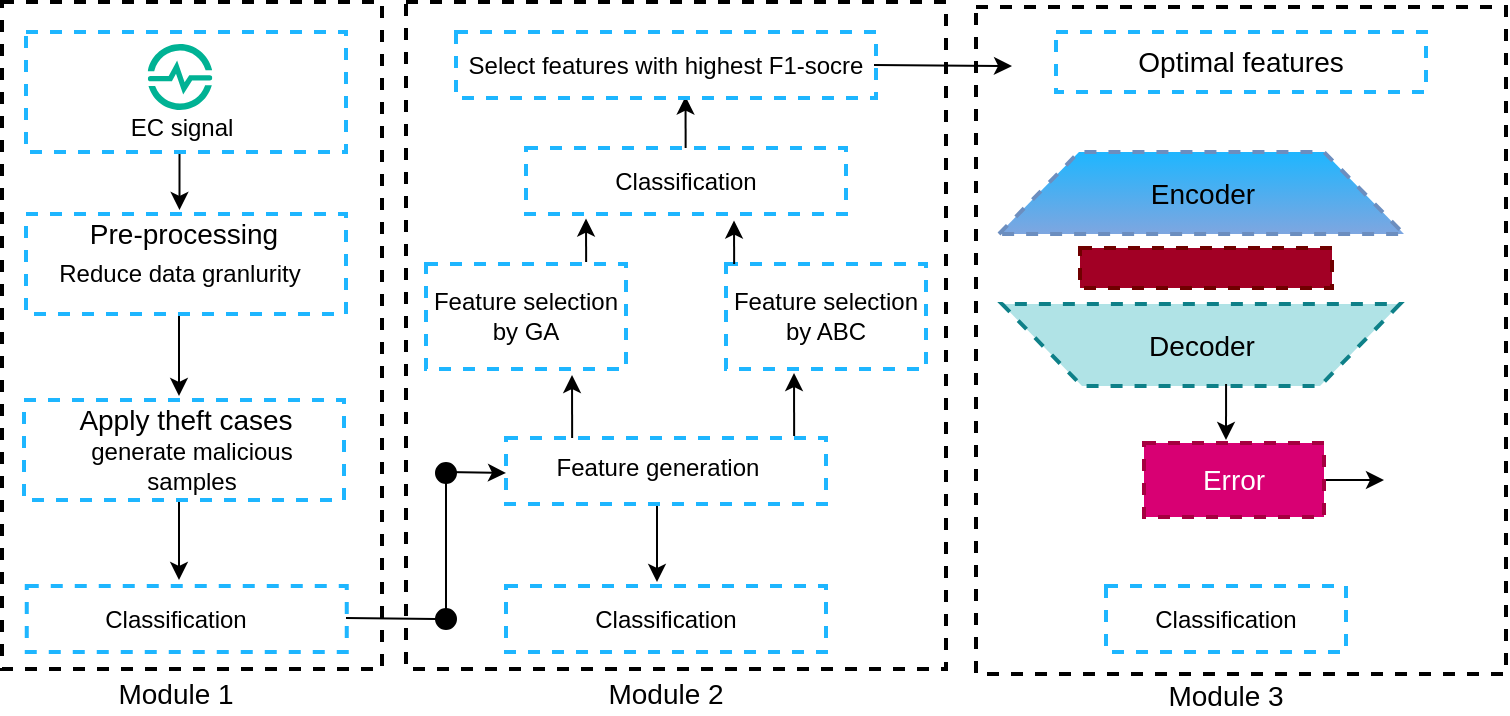 <mxfile version="14.7.2" type="github">
  <diagram id="WFFXcrMp-PiCFahsQSqo" name="Page-1">
    <mxGraphModel dx="1718" dy="482" grid="1" gridSize="10" guides="1" tooltips="1" connect="1" arrows="1" fold="1" page="1" pageScale="1" pageWidth="850" pageHeight="1100" math="1" shadow="0">
      <root>
        <mxCell id="0" />
        <mxCell id="1" parent="0" />
        <mxCell id="zxuzrYDHCOBBWx1caKwt-47" value="" style="rounded=0;whiteSpace=wrap;html=1;strokeWidth=2;fillColor=none;dashed=1;" vertex="1" parent="1">
          <mxGeometry x="485" y="7.5" width="265" height="333.5" as="geometry" />
        </mxCell>
        <mxCell id="zxuzrYDHCOBBWx1caKwt-71" value="" style="endArrow=classic;html=1;" edge="1" parent="1">
          <mxGeometry width="50" height="50" relative="1" as="geometry">
            <mxPoint x="654" y="244" as="sourcePoint" />
            <mxPoint x="689" y="244" as="targetPoint" />
          </mxGeometry>
        </mxCell>
        <mxCell id="zxuzrYDHCOBBWx1caKwt-49" value="" style="rounded=0;whiteSpace=wrap;html=1;strokeWidth=2;fillColor=none;dashed=1;" vertex="1" parent="1">
          <mxGeometry x="-2" y="5" width="190" height="333.5" as="geometry" />
        </mxCell>
        <mxCell id="zxuzrYDHCOBBWx1caKwt-5" value="" style="endArrow=classic;html=1;" edge="1" parent="1">
          <mxGeometry width="50" height="50" relative="1" as="geometry">
            <mxPoint x="86.75" y="79" as="sourcePoint" />
            <mxPoint x="86.75" y="109" as="targetPoint" />
          </mxGeometry>
        </mxCell>
        <mxCell id="zxuzrYDHCOBBWx1caKwt-48" value="" style="rounded=0;whiteSpace=wrap;html=1;strokeWidth=2;fillColor=none;dashed=1;" vertex="1" parent="1">
          <mxGeometry x="200" y="5" width="270" height="333.5" as="geometry" />
        </mxCell>
        <mxCell id="zxuzrYDHCOBBWx1caKwt-40" value="" style="endArrow=classic;html=1;exitX=0.138;exitY=-0.091;exitDx=0;exitDy=0;exitPerimeter=0;" edge="1" parent="1">
          <mxGeometry width="50" height="50" relative="1" as="geometry">
            <mxPoint x="339.83" y="78" as="sourcePoint" />
            <mxPoint x="339.75" y="52.25" as="targetPoint" />
          </mxGeometry>
        </mxCell>
        <mxCell id="zxuzrYDHCOBBWx1caKwt-38" value="" style="endArrow=classic;html=1;exitX=0.138;exitY=-0.091;exitDx=0;exitDy=0;exitPerimeter=0;" edge="1" parent="1">
          <mxGeometry width="50" height="50" relative="1" as="geometry">
            <mxPoint x="290.08" y="135" as="sourcePoint" />
            <mxPoint x="290" y="113.25" as="targetPoint" />
          </mxGeometry>
        </mxCell>
        <mxCell id="zxuzrYDHCOBBWx1caKwt-34" value="" style="endArrow=classic;html=1;exitX=0.138;exitY=-0.091;exitDx=0;exitDy=0;exitPerimeter=0;" edge="1" parent="1">
          <mxGeometry width="50" height="50" relative="1" as="geometry">
            <mxPoint x="394.08" y="222" as="sourcePoint" />
            <mxPoint x="394" y="190.5" as="targetPoint" />
          </mxGeometry>
        </mxCell>
        <mxCell id="zxuzrYDHCOBBWx1caKwt-10" value="" style="endArrow=classic;html=1;" edge="1" parent="1">
          <mxGeometry width="50" height="50" relative="1" as="geometry">
            <mxPoint x="86.5" y="160" as="sourcePoint" />
            <mxPoint x="86.5" y="202" as="targetPoint" />
          </mxGeometry>
        </mxCell>
        <mxCell id="zxuzrYDHCOBBWx1caKwt-14" value="" style="endArrow=classic;html=1;" edge="1" parent="1">
          <mxGeometry width="50" height="50" relative="1" as="geometry">
            <mxPoint x="86.5" y="254" as="sourcePoint" />
            <mxPoint x="86.5" y="294" as="targetPoint" />
          </mxGeometry>
        </mxCell>
        <mxCell id="zxuzrYDHCOBBWx1caKwt-29" value="" style="endArrow=classic;html=1;" edge="1" parent="1">
          <mxGeometry width="50" height="50" relative="1" as="geometry">
            <mxPoint x="325.5" y="255" as="sourcePoint" />
            <mxPoint x="325.5" y="295" as="targetPoint" />
          </mxGeometry>
        </mxCell>
        <mxCell id="zxuzrYDHCOBBWx1caKwt-2" value="" style="rounded=0;whiteSpace=wrap;html=1;dashed=1;strokeWidth=2;fillColor=none;strokeColor=#1EB6FF;" vertex="1" parent="1">
          <mxGeometry x="10" y="20" width="160" height="60" as="geometry" />
        </mxCell>
        <mxCell id="zxuzrYDHCOBBWx1caKwt-3" value="EC signal" style="text;html=1;strokeColor=none;fillColor=none;align=center;verticalAlign=middle;whiteSpace=wrap;rounded=0;dashed=1;" vertex="1" parent="1">
          <mxGeometry x="53" y="58" width="70" height="20" as="geometry" />
        </mxCell>
        <mxCell id="zxuzrYDHCOBBWx1caKwt-6" value="" style="rounded=0;whiteSpace=wrap;html=1;dashed=1;strokeWidth=2;fillColor=none;strokeColor=#1EB6FF;" vertex="1" parent="1">
          <mxGeometry x="10" y="111" width="160" height="50" as="geometry" />
        </mxCell>
        <mxCell id="zxuzrYDHCOBBWx1caKwt-7" value="&lt;font style=&quot;font-size: 14px&quot;&gt;Pre-processing&lt;/font&gt;" style="text;html=1;strokeColor=none;fillColor=none;align=center;verticalAlign=middle;whiteSpace=wrap;rounded=0;dashed=1;" vertex="1" parent="1">
          <mxGeometry x="36.5" y="111" width="103.5" height="20" as="geometry" />
        </mxCell>
        <mxCell id="zxuzrYDHCOBBWx1caKwt-8" value="Reduce data granlurity" style="text;html=1;strokeColor=none;fillColor=none;align=center;verticalAlign=middle;whiteSpace=wrap;rounded=0;dashed=1;" vertex="1" parent="1">
          <mxGeometry x="22" y="131" width="130" height="20" as="geometry" />
        </mxCell>
        <mxCell id="zxuzrYDHCOBBWx1caKwt-9" value="" style="rounded=0;whiteSpace=wrap;html=1;dashed=1;strokeWidth=2;fillColor=none;strokeColor=#1EB6FF;" vertex="1" parent="1">
          <mxGeometry x="9" y="204" width="160" height="50" as="geometry" />
        </mxCell>
        <mxCell id="zxuzrYDHCOBBWx1caKwt-11" value="&lt;font style=&quot;font-size: 14px&quot;&gt;Apply theft cases&lt;/font&gt;" style="text;html=1;strokeColor=none;fillColor=none;align=center;verticalAlign=middle;whiteSpace=wrap;rounded=0;dashed=1;" vertex="1" parent="1">
          <mxGeometry x="32.5" y="204" width="113.5" height="20" as="geometry" />
        </mxCell>
        <mxCell id="zxuzrYDHCOBBWx1caKwt-12" value="generate malicious samples" style="text;html=1;strokeColor=none;fillColor=none;align=center;verticalAlign=middle;whiteSpace=wrap;rounded=0;dashed=1;" vertex="1" parent="1">
          <mxGeometry x="36.5" y="227" width="111.75" height="20" as="geometry" />
        </mxCell>
        <mxCell id="zxuzrYDHCOBBWx1caKwt-13" value="" style="rounded=0;whiteSpace=wrap;html=1;dashed=1;strokeWidth=2;fillColor=none;strokeColor=#1EB6FF;" vertex="1" parent="1">
          <mxGeometry x="10.38" y="297" width="160" height="33" as="geometry" />
        </mxCell>
        <mxCell id="zxuzrYDHCOBBWx1caKwt-15" value="Classification" style="text;html=1;strokeColor=none;fillColor=none;align=center;verticalAlign=middle;whiteSpace=wrap;rounded=0;dashed=1;" vertex="1" parent="1">
          <mxGeometry x="45" y="303.5" width="80" height="20" as="geometry" />
        </mxCell>
        <mxCell id="zxuzrYDHCOBBWx1caKwt-16" value="" style="rounded=0;whiteSpace=wrap;html=1;dashed=1;strokeWidth=2;fillColor=none;strokeColor=#1EB6FF;" vertex="1" parent="1">
          <mxGeometry x="250" y="297" width="160" height="33" as="geometry" />
        </mxCell>
        <mxCell id="zxuzrYDHCOBBWx1caKwt-17" value="" style="rounded=0;whiteSpace=wrap;html=1;dashed=1;strokeWidth=2;fillColor=none;strokeColor=#1EB6FF;" vertex="1" parent="1">
          <mxGeometry x="250" y="223" width="160" height="33" as="geometry" />
        </mxCell>
        <mxCell id="zxuzrYDHCOBBWx1caKwt-18" value="Classification" style="text;html=1;strokeColor=none;fillColor=none;align=center;verticalAlign=middle;whiteSpace=wrap;rounded=0;dashed=1;" vertex="1" parent="1">
          <mxGeometry x="290" y="303.5" width="80" height="20" as="geometry" />
        </mxCell>
        <mxCell id="zxuzrYDHCOBBWx1caKwt-19" value="Feature generation" style="text;html=1;strokeColor=none;fillColor=none;align=center;verticalAlign=middle;whiteSpace=wrap;rounded=0;dashed=1;" vertex="1" parent="1">
          <mxGeometry x="271" y="227.5" width="110" height="20" as="geometry" />
        </mxCell>
        <mxCell id="zxuzrYDHCOBBWx1caKwt-22" value="" style="endArrow=none;html=1;exitX=0.998;exitY=0.394;exitDx=0;exitDy=0;exitPerimeter=0;startArrow=none;" edge="1" parent="1" source="zxuzrYDHCOBBWx1caKwt-24">
          <mxGeometry width="50" height="50" relative="1" as="geometry">
            <mxPoint x="170.06" y="312.002" as="sourcePoint" />
            <mxPoint x="220" y="312" as="targetPoint" />
          </mxGeometry>
        </mxCell>
        <mxCell id="zxuzrYDHCOBBWx1caKwt-23" value="" style="endArrow=none;html=1;" edge="1" parent="1">
          <mxGeometry width="50" height="50" relative="1" as="geometry">
            <mxPoint x="220" y="313" as="sourcePoint" />
            <mxPoint x="220" y="239" as="targetPoint" />
          </mxGeometry>
        </mxCell>
        <mxCell id="zxuzrYDHCOBBWx1caKwt-24" value="" style="ellipse;whiteSpace=wrap;html=1;aspect=fixed;strokeWidth=1;fillColor=#000000;" vertex="1" parent="1">
          <mxGeometry x="215" y="308.5" width="10" height="10" as="geometry" />
        </mxCell>
        <mxCell id="zxuzrYDHCOBBWx1caKwt-26" value="" style="endArrow=none;html=1;" edge="1" parent="1" target="zxuzrYDHCOBBWx1caKwt-24">
          <mxGeometry width="50" height="50" relative="1" as="geometry">
            <mxPoint x="170" y="313" as="sourcePoint" />
            <mxPoint x="220" y="312" as="targetPoint" />
          </mxGeometry>
        </mxCell>
        <mxCell id="zxuzrYDHCOBBWx1caKwt-27" value="" style="endArrow=classic;html=1;endFill=1;" edge="1" parent="1">
          <mxGeometry width="50" height="50" relative="1" as="geometry">
            <mxPoint x="220" y="240" as="sourcePoint" />
            <mxPoint x="250.0" y="240.45" as="targetPoint" />
          </mxGeometry>
        </mxCell>
        <mxCell id="zxuzrYDHCOBBWx1caKwt-28" value="" style="ellipse;whiteSpace=wrap;html=1;aspect=fixed;strokeWidth=1;fillColor=#000000;" vertex="1" parent="1">
          <mxGeometry x="215" y="235.5" width="10" height="10" as="geometry" />
        </mxCell>
        <mxCell id="zxuzrYDHCOBBWx1caKwt-30" value="Feature selection by GA" style="rounded=0;whiteSpace=wrap;html=1;dashed=1;strokeWidth=2;fillColor=none;strokeColor=#1EB6FF;" vertex="1" parent="1">
          <mxGeometry x="210" y="136" width="100" height="52.5" as="geometry" />
        </mxCell>
        <mxCell id="zxuzrYDHCOBBWx1caKwt-31" value="Feature selection by ABC" style="rounded=0;whiteSpace=wrap;html=1;dashed=1;strokeWidth=2;fillColor=none;strokeColor=#1EB6FF;" vertex="1" parent="1">
          <mxGeometry x="360" y="136" width="100" height="52.5" as="geometry" />
        </mxCell>
        <mxCell id="zxuzrYDHCOBBWx1caKwt-35" value="Select features with highest F1-socre" style="rounded=0;whiteSpace=wrap;html=1;dashed=1;strokeWidth=2;fillColor=none;strokeColor=#1EB6FF;" vertex="1" parent="1">
          <mxGeometry x="225" y="20" width="210" height="33" as="geometry" />
        </mxCell>
        <mxCell id="zxuzrYDHCOBBWx1caKwt-36" value="" style="endArrow=classic;html=1;exitX=0.138;exitY=-0.091;exitDx=0;exitDy=0;exitPerimeter=0;" edge="1" parent="1">
          <mxGeometry width="50" height="50" relative="1" as="geometry">
            <mxPoint x="283.08" y="223" as="sourcePoint" />
            <mxPoint x="283" y="191.5" as="targetPoint" />
          </mxGeometry>
        </mxCell>
        <mxCell id="zxuzrYDHCOBBWx1caKwt-37" value="Classification" style="rounded=0;whiteSpace=wrap;html=1;dashed=1;strokeWidth=2;fillColor=none;strokeColor=#1EB6FF;" vertex="1" parent="1">
          <mxGeometry x="260" y="78" width="160" height="33" as="geometry" />
        </mxCell>
        <mxCell id="zxuzrYDHCOBBWx1caKwt-39" value="" style="endArrow=classic;html=1;exitX=0.138;exitY=-0.091;exitDx=0;exitDy=0;exitPerimeter=0;" edge="1" parent="1">
          <mxGeometry width="50" height="50" relative="1" as="geometry">
            <mxPoint x="364.08" y="136" as="sourcePoint" />
            <mxPoint x="364" y="114.25" as="targetPoint" />
          </mxGeometry>
        </mxCell>
        <mxCell id="zxuzrYDHCOBBWx1caKwt-41" value="&lt;span style=&quot;font-size: 14px&quot;&gt;Optimal features&lt;/span&gt;" style="rounded=0;whiteSpace=wrap;html=1;dashed=1;strokeWidth=2;fillColor=none;strokeColor=#1EB6FF;" vertex="1" parent="1">
          <mxGeometry x="525" y="20" width="185" height="30" as="geometry" />
        </mxCell>
        <mxCell id="zxuzrYDHCOBBWx1caKwt-43" value="Classification" style="rounded=0;whiteSpace=wrap;html=1;dashed=1;strokeWidth=2;fillColor=none;strokeColor=#1EB6FF;" vertex="1" parent="1">
          <mxGeometry x="550" y="297" width="120" height="33" as="geometry" />
        </mxCell>
        <mxCell id="zxuzrYDHCOBBWx1caKwt-46" value="" style="endArrow=classic;html=1;exitX=1;exitY=0.5;exitDx=0;exitDy=0;" edge="1" parent="1">
          <mxGeometry width="50" height="50" relative="1" as="geometry">
            <mxPoint x="434" y="36.5" as="sourcePoint" />
            <mxPoint x="503" y="37" as="targetPoint" />
          </mxGeometry>
        </mxCell>
        <mxCell id="zxuzrYDHCOBBWx1caKwt-52" value="&lt;font style=&quot;font-size: 14px&quot;&gt;Module 1&lt;/font&gt;" style="text;html=1;strokeColor=none;fillColor=none;align=center;verticalAlign=middle;whiteSpace=wrap;rounded=0;dashed=1;" vertex="1" parent="1">
          <mxGeometry x="45" y="341" width="80" height="20" as="geometry" />
        </mxCell>
        <mxCell id="zxuzrYDHCOBBWx1caKwt-53" value="&lt;font style=&quot;font-size: 14px&quot;&gt;Module 2&lt;/font&gt;" style="text;html=1;strokeColor=none;fillColor=none;align=center;verticalAlign=middle;whiteSpace=wrap;rounded=0;dashed=1;" vertex="1" parent="1">
          <mxGeometry x="290" y="341" width="80" height="19" as="geometry" />
        </mxCell>
        <mxCell id="zxuzrYDHCOBBWx1caKwt-54" value="&lt;font style=&quot;font-size: 14px&quot;&gt;Module 3&lt;/font&gt;" style="text;html=1;strokeColor=none;fillColor=none;align=center;verticalAlign=middle;whiteSpace=wrap;rounded=0;dashed=1;" vertex="1" parent="1">
          <mxGeometry x="570" y="342" width="80" height="19" as="geometry" />
        </mxCell>
        <mxCell id="zxuzrYDHCOBBWx1caKwt-58" value="" style="aspect=fixed;html=1;points=[];align=center;image;fontSize=12;image=img/lib/mscae/Time_Series_Insights_environments.svg;dashed=1;strokeColor=#000000;strokeWidth=2;fillColor=#000000;" vertex="1" parent="1">
          <mxGeometry x="70.83" y="26" width="32.34" height="33" as="geometry" />
        </mxCell>
        <mxCell id="zxuzrYDHCOBBWx1caKwt-59" value="&lt;font style=&quot;font-size: 14px&quot;&gt;Encoder&lt;/font&gt;" style="shape=trapezoid;perimeter=trapezoidPerimeter;whiteSpace=wrap;html=1;fixedSize=1;dashed=1;strokeColor=#6c8ebf;strokeWidth=2;size=40;gradientColor=#7ea6e0;fillColor=#1EB6FF;" vertex="1" parent="1">
          <mxGeometry x="496.5" y="80" width="202.5" height="41" as="geometry" />
        </mxCell>
        <mxCell id="zxuzrYDHCOBBWx1caKwt-60" value="" style="shape=trapezoid;perimeter=trapezoidPerimeter;whiteSpace=wrap;html=1;fixedSize=1;dashed=1;strokeWidth=2;fillColor=#b0e3e6;size=40;rotation=-180;strokeColor=#0e8088;" vertex="1" parent="1">
          <mxGeometry x="498" y="156" width="199" height="41" as="geometry" />
        </mxCell>
        <mxCell id="zxuzrYDHCOBBWx1caKwt-62" value="" style="rounded=0;whiteSpace=wrap;html=1;dashed=1;strokeColor=#6F0000;strokeWidth=2;fillColor=#a20025;fontColor=#ffffff;" vertex="1" parent="1">
          <mxGeometry x="537" y="128" width="126" height="20" as="geometry" />
        </mxCell>
        <mxCell id="zxuzrYDHCOBBWx1caKwt-63" value="&lt;font style=&quot;font-size: 14px&quot;&gt;Decoder&lt;/font&gt;" style="text;html=1;strokeColor=none;fillColor=none;align=center;verticalAlign=middle;whiteSpace=wrap;rounded=0;dashed=1;" vertex="1" parent="1">
          <mxGeometry x="577.75" y="166.5" width="40" height="20" as="geometry" />
        </mxCell>
        <mxCell id="zxuzrYDHCOBBWx1caKwt-66" value="" style="shape=image;html=1;verticalAlign=top;verticalLabelPosition=bottom;labelBackgroundColor=#ffffff;imageAspect=0;aspect=fixed;image=https://cdn3.iconfinder.com/data/icons/tiny-line/48/Line_ui_icons_Svg-11-128.png;dashed=1;strokeColor=#000000;strokeWidth=2;fillColor=#1EB6FF;" vertex="1" parent="1">
          <mxGeometry x="685" y="213.25" width="56.5" height="56.5" as="geometry" />
        </mxCell>
        <mxCell id="zxuzrYDHCOBBWx1caKwt-69" value="" style="endArrow=classic;html=1;exitX=0.437;exitY=-0.146;exitDx=0;exitDy=0;exitPerimeter=0;" edge="1" parent="1">
          <mxGeometry width="50" height="50" relative="1" as="geometry">
            <mxPoint x="610.037" y="195.986" as="sourcePoint" />
            <mxPoint x="610" y="224" as="targetPoint" />
          </mxGeometry>
        </mxCell>
        <mxCell id="zxuzrYDHCOBBWx1caKwt-70" value="&lt;font style=&quot;font-size: 14px&quot;&gt;Error&lt;/font&gt;" style="rounded=0;whiteSpace=wrap;html=1;dashed=1;strokeColor=#A50040;strokeWidth=2;fillColor=#d80073;fontColor=#ffffff;" vertex="1" parent="1">
          <mxGeometry x="569" y="225.5" width="90" height="37" as="geometry" />
        </mxCell>
      </root>
    </mxGraphModel>
  </diagram>
</mxfile>
